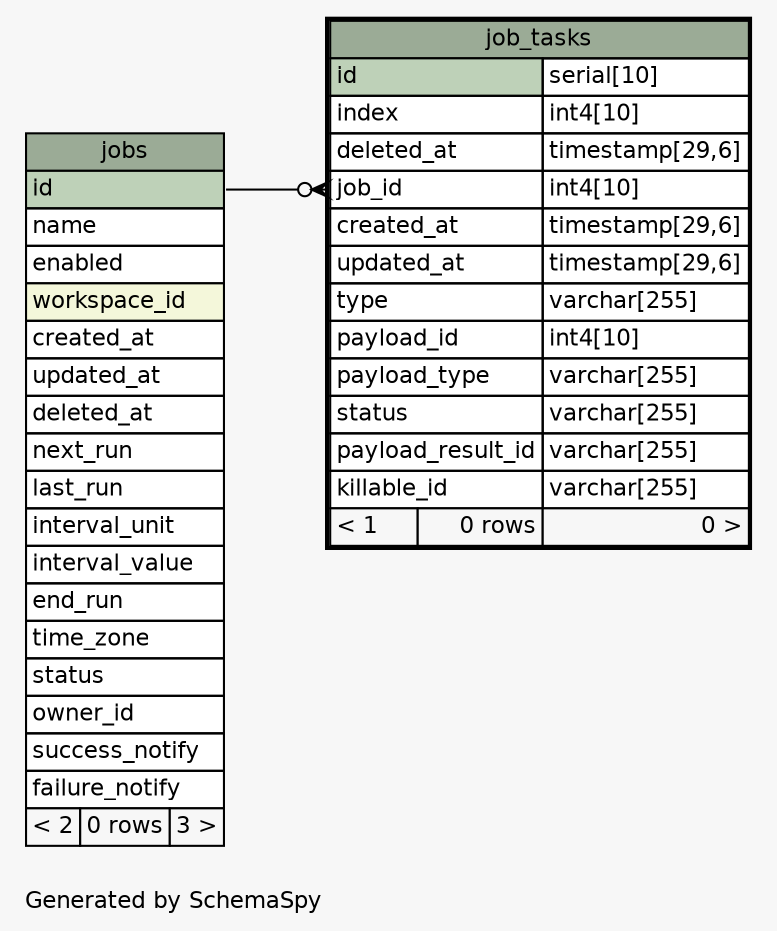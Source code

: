 // dot 2.36.0 on Mac OS X 10.10
// SchemaSpy rev 590
digraph "oneDegreeRelationshipsDiagram" {
  graph [
    rankdir="RL"
    bgcolor="#f7f7f7"
    label="\nGenerated by SchemaSpy"
    labeljust="l"
    nodesep="0.18"
    ranksep="0.46"
    fontname="Helvetica"
    fontsize="11"
  ];
  node [
    fontname="Helvetica"
    fontsize="11"
    shape="plaintext"
  ];
  edge [
    arrowsize="0.8"
  ];
  "job_tasks":"job_id":w -> "jobs":"id":e [arrowhead=none dir=back arrowtail=crowodot];
  "job_tasks" [
    label=<
    <TABLE BORDER="2" CELLBORDER="1" CELLSPACING="0" BGCOLOR="#ffffff">
      <TR><TD COLSPAN="3" BGCOLOR="#9bab96" ALIGN="CENTER">job_tasks</TD></TR>
      <TR><TD PORT="id" COLSPAN="2" BGCOLOR="#bed1b8" ALIGN="LEFT">id</TD><TD PORT="id.type" ALIGN="LEFT">serial[10]</TD></TR>
      <TR><TD PORT="index" COLSPAN="2" ALIGN="LEFT">index</TD><TD PORT="index.type" ALIGN="LEFT">int4[10]</TD></TR>
      <TR><TD PORT="deleted_at" COLSPAN="2" ALIGN="LEFT">deleted_at</TD><TD PORT="deleted_at.type" ALIGN="LEFT">timestamp[29,6]</TD></TR>
      <TR><TD PORT="job_id" COLSPAN="2" ALIGN="LEFT">job_id</TD><TD PORT="job_id.type" ALIGN="LEFT">int4[10]</TD></TR>
      <TR><TD PORT="created_at" COLSPAN="2" ALIGN="LEFT">created_at</TD><TD PORT="created_at.type" ALIGN="LEFT">timestamp[29,6]</TD></TR>
      <TR><TD PORT="updated_at" COLSPAN="2" ALIGN="LEFT">updated_at</TD><TD PORT="updated_at.type" ALIGN="LEFT">timestamp[29,6]</TD></TR>
      <TR><TD PORT="type" COLSPAN="2" ALIGN="LEFT">type</TD><TD PORT="type.type" ALIGN="LEFT">varchar[255]</TD></TR>
      <TR><TD PORT="payload_id" COLSPAN="2" ALIGN="LEFT">payload_id</TD><TD PORT="payload_id.type" ALIGN="LEFT">int4[10]</TD></TR>
      <TR><TD PORT="payload_type" COLSPAN="2" ALIGN="LEFT">payload_type</TD><TD PORT="payload_type.type" ALIGN="LEFT">varchar[255]</TD></TR>
      <TR><TD PORT="status" COLSPAN="2" ALIGN="LEFT">status</TD><TD PORT="status.type" ALIGN="LEFT">varchar[255]</TD></TR>
      <TR><TD PORT="payload_result_id" COLSPAN="2" ALIGN="LEFT">payload_result_id</TD><TD PORT="payload_result_id.type" ALIGN="LEFT">varchar[255]</TD></TR>
      <TR><TD PORT="killable_id" COLSPAN="2" ALIGN="LEFT">killable_id</TD><TD PORT="killable_id.type" ALIGN="LEFT">varchar[255]</TD></TR>
      <TR><TD ALIGN="LEFT" BGCOLOR="#f7f7f7">&lt; 1</TD><TD ALIGN="RIGHT" BGCOLOR="#f7f7f7">0 rows</TD><TD ALIGN="RIGHT" BGCOLOR="#f7f7f7">0 &gt;</TD></TR>
    </TABLE>>
    URL="job_tasks.html"
    tooltip="job_tasks"
  ];
  "jobs" [
    label=<
    <TABLE BORDER="0" CELLBORDER="1" CELLSPACING="0" BGCOLOR="#ffffff">
      <TR><TD COLSPAN="3" BGCOLOR="#9bab96" ALIGN="CENTER">jobs</TD></TR>
      <TR><TD PORT="id" COLSPAN="3" BGCOLOR="#bed1b8" ALIGN="LEFT">id</TD></TR>
      <TR><TD PORT="name" COLSPAN="3" ALIGN="LEFT">name</TD></TR>
      <TR><TD PORT="enabled" COLSPAN="3" ALIGN="LEFT">enabled</TD></TR>
      <TR><TD PORT="workspace_id" COLSPAN="3" BGCOLOR="#f4f7da" ALIGN="LEFT">workspace_id</TD></TR>
      <TR><TD PORT="created_at" COLSPAN="3" ALIGN="LEFT">created_at</TD></TR>
      <TR><TD PORT="updated_at" COLSPAN="3" ALIGN="LEFT">updated_at</TD></TR>
      <TR><TD PORT="deleted_at" COLSPAN="3" ALIGN="LEFT">deleted_at</TD></TR>
      <TR><TD PORT="next_run" COLSPAN="3" ALIGN="LEFT">next_run</TD></TR>
      <TR><TD PORT="last_run" COLSPAN="3" ALIGN="LEFT">last_run</TD></TR>
      <TR><TD PORT="interval_unit" COLSPAN="3" ALIGN="LEFT">interval_unit</TD></TR>
      <TR><TD PORT="interval_value" COLSPAN="3" ALIGN="LEFT">interval_value</TD></TR>
      <TR><TD PORT="end_run" COLSPAN="3" ALIGN="LEFT">end_run</TD></TR>
      <TR><TD PORT="time_zone" COLSPAN="3" ALIGN="LEFT">time_zone</TD></TR>
      <TR><TD PORT="status" COLSPAN="3" ALIGN="LEFT">status</TD></TR>
      <TR><TD PORT="owner_id" COLSPAN="3" ALIGN="LEFT">owner_id</TD></TR>
      <TR><TD PORT="success_notify" COLSPAN="3" ALIGN="LEFT">success_notify</TD></TR>
      <TR><TD PORT="failure_notify" COLSPAN="3" ALIGN="LEFT">failure_notify</TD></TR>
      <TR><TD ALIGN="LEFT" BGCOLOR="#f7f7f7">&lt; 2</TD><TD ALIGN="RIGHT" BGCOLOR="#f7f7f7">0 rows</TD><TD ALIGN="RIGHT" BGCOLOR="#f7f7f7">3 &gt;</TD></TR>
    </TABLE>>
    URL="jobs.html"
    tooltip="jobs"
  ];
}
